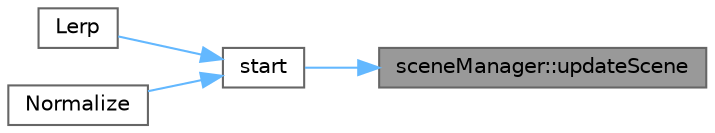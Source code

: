 digraph "sceneManager::updateScene"
{
 // INTERACTIVE_SVG=YES
 // LATEX_PDF_SIZE
  bgcolor="transparent";
  edge [fontname=Helvetica,fontsize=10,labelfontname=Helvetica,labelfontsize=10];
  node [fontname=Helvetica,fontsize=10,shape=box,height=0.2,width=0.4];
  rankdir="RL";
  Node1 [label="sceneManager::updateScene",height=0.2,width=0.4,color="gray40", fillcolor="grey60", style="filled", fontcolor="black",tooltip=" "];
  Node1 -> Node2 [dir="back",color="steelblue1",style="solid"];
  Node2 [label="start",height=0.2,width=0.4,color="grey40", fillcolor="white", style="filled",URL="$main_8cpp.html#a60de64d75454385b23995437f1d72669",tooltip=" "];
  Node2 -> Node3 [dir="back",color="steelblue1",style="solid"];
  Node3 [label="Lerp",height=0.2,width=0.4,color="grey40", fillcolor="white", style="filled",URL="$raymath_8h.html#aae383c100851880be4e0ebdc93e63126",tooltip=" "];
  Node2 -> Node4 [dir="back",color="steelblue1",style="solid"];
  Node4 [label="Normalize",height=0.2,width=0.4,color="grey40", fillcolor="white", style="filled",URL="$raymath_8h.html#a5addef0c374207a9592172a53378a704",tooltip=" "];
}
